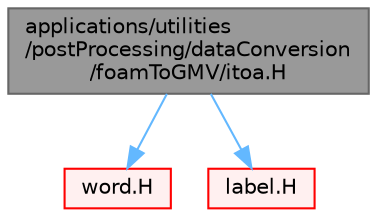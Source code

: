 digraph "applications/utilities/postProcessing/dataConversion/foamToGMV/itoa.H"
{
 // LATEX_PDF_SIZE
  bgcolor="transparent";
  edge [fontname=Helvetica,fontsize=10,labelfontname=Helvetica,labelfontsize=10];
  node [fontname=Helvetica,fontsize=10,shape=box,height=0.2,width=0.4];
  Node1 [id="Node000001",label="applications/utilities\l/postProcessing/dataConversion\l/foamToGMV/itoa.H",height=0.2,width=0.4,color="gray40", fillcolor="grey60", style="filled", fontcolor="black",tooltip=" "];
  Node1 -> Node2 [id="edge1_Node000001_Node000002",color="steelblue1",style="solid",tooltip=" "];
  Node2 [id="Node000002",label="word.H",height=0.2,width=0.4,color="red", fillcolor="#FFF0F0", style="filled",URL="$word_8H.html",tooltip=" "];
  Node1 -> Node14 [id="edge2_Node000001_Node000014",color="steelblue1",style="solid",tooltip=" "];
  Node14 [id="Node000014",label="label.H",height=0.2,width=0.4,color="red", fillcolor="#FFF0F0", style="filled",URL="$label_8H.html",tooltip=" "];
}
